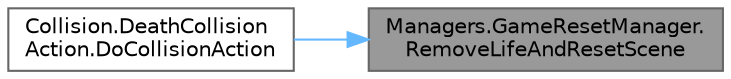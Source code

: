 digraph "Managers.GameResetManager.RemoveLifeAndResetScene"
{
 // LATEX_PDF_SIZE
  bgcolor="transparent";
  edge [fontname=Helvetica,fontsize=10,labelfontname=Helvetica,labelfontsize=10];
  node [fontname=Helvetica,fontsize=10,shape=box,height=0.2,width=0.4];
  rankdir="RL";
  Node1 [label="Managers.GameResetManager.\lRemoveLifeAndResetScene",height=0.2,width=0.4,color="gray40", fillcolor="grey60", style="filled", fontcolor="black",tooltip="Resets the scene if still lives left else the game has ended so update the GamePlayManager and loads ..."];
  Node1 -> Node2 [dir="back",color="steelblue1",style="solid"];
  Node2 [label="Collision.DeathCollision\lAction.DoCollisionAction",height=0.2,width=0.4,color="grey40", fillcolor="white", style="filled",URL="$class_collision_1_1_death_collision_action.html#aad077cbbf80f2ecd43020f832bcef7f3",tooltip="This action interacts directly with the GameResetManager tp reduce a life."];
}
